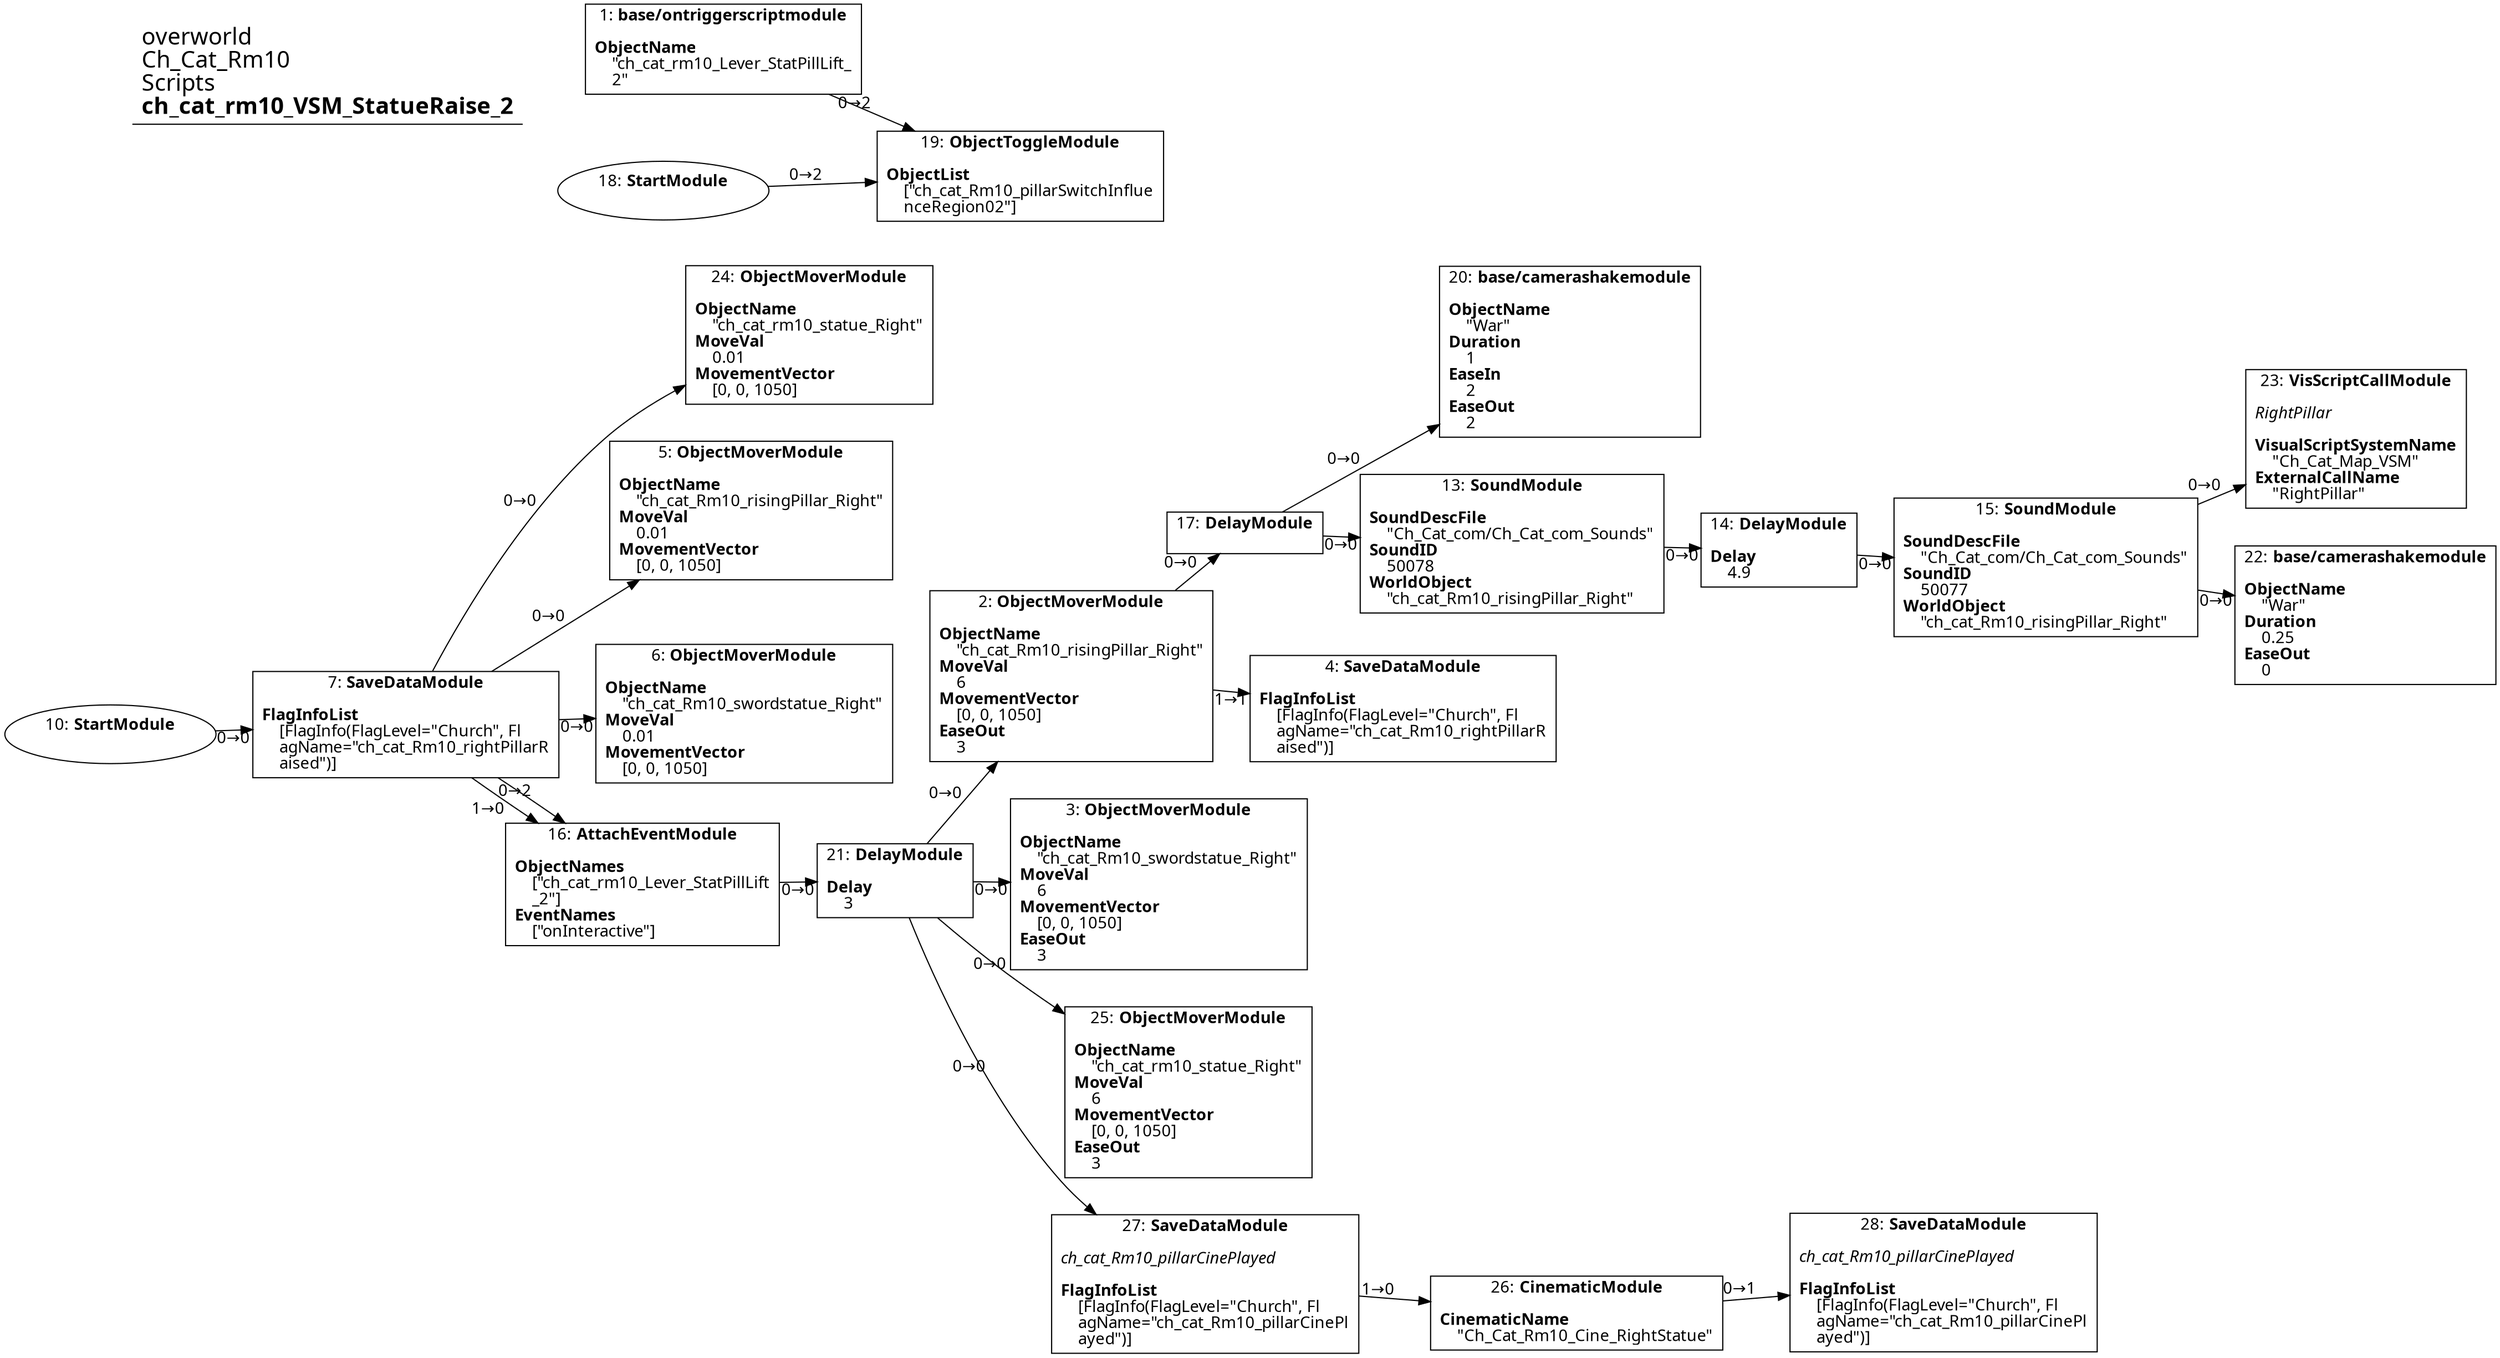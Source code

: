 digraph {
    layout = fdp;
    overlap = prism;
    sep = "+16";
    splines = spline;

    node [ shape = box ];

    graph [ fontname = "Segoe UI" ];
    node [ fontname = "Segoe UI" ];
    edge [ fontname = "Segoe UI" ];

    1 [ label = <1: <b>base/ontriggerscriptmodule</b><br/><br/><b>ObjectName</b><br align="left"/>    &quot;ch_cat_rm10_Lever_StatPillLift_<br align="left"/>    2&quot;<br align="left"/>> ];
    1 [ pos = "0.054,0.33!" ];
    1 -> 19 [ label = "0→2" ];

    2 [ label = <2: <b>ObjectMoverModule</b><br/><br/><b>ObjectName</b><br align="left"/>    &quot;ch_cat_Rm10_risingPillar_Right&quot;<br align="left"/><b>MoveVal</b><br align="left"/>    6<br align="left"/><b>MovementVector</b><br align="left"/>    [0, 0, 1050]<br align="left"/><b>EaseOut</b><br align="left"/>    3<br align="left"/>> ];
    2 [ pos = "0.665,-0.45600003!" ];
    2 -> 4 [ label = "1→1" ];
    2 -> 17 [ label = "0→0" ];

    3 [ label = <3: <b>ObjectMoverModule</b><br/><br/><b>ObjectName</b><br align="left"/>    &quot;ch_cat_Rm10_swordstatue_Right&quot;<br align="left"/><b>MoveVal</b><br align="left"/>    6<br align="left"/><b>MovementVector</b><br align="left"/>    [0, 0, 1050]<br align="left"/><b>EaseOut</b><br align="left"/>    3<br align="left"/>> ];
    3 [ pos = "0.666,-0.624!" ];

    4 [ label = <4: <b>SaveDataModule</b><br/><br/><b>FlagInfoList</b><br align="left"/>    [FlagInfo(FlagLevel=&quot;Church&quot;, Fl<br align="left"/>    agName=&quot;ch_cat_Rm10_rightPillarR<br align="left"/>    aised&quot;)]<br align="left"/>> ];
    4 [ pos = "0.94200003,-0.45600003!" ];

    5 [ label = <5: <b>ObjectMoverModule</b><br/><br/><b>ObjectName</b><br align="left"/>    &quot;ch_cat_Rm10_risingPillar_Right&quot;<br align="left"/><b>MoveVal</b><br align="left"/>    0.01<br align="left"/><b>MovementVector</b><br align="left"/>    [0, 0, 1050]<br align="left"/>> ];
    5 [ pos = "0.21700001,-0.28!" ];

    6 [ label = <6: <b>ObjectMoverModule</b><br/><br/><b>ObjectName</b><br align="left"/>    &quot;ch_cat_Rm10_swordstatue_Right&quot;<br align="left"/><b>MoveVal</b><br align="left"/>    0.01<br align="left"/><b>MovementVector</b><br align="left"/>    [0, 0, 1050]<br align="left"/>> ];
    6 [ pos = "0.21800001,-0.44500002!" ];

    7 [ label = <7: <b>SaveDataModule</b><br/><br/><b>FlagInfoList</b><br align="left"/>    [FlagInfo(FlagLevel=&quot;Church&quot;, Fl<br align="left"/>    agName=&quot;ch_cat_Rm10_rightPillarR<br align="left"/>    aised&quot;)]<br align="left"/>> ];
    7 [ pos = "-0.041,-0.44500002!" ];
    7 -> 5 [ label = "0→0" ];
    7 -> 6 [ label = "0→0" ];
    7 -> 16 [ label = "0→2" ];
    7 -> 16 [ label = "1→0" ];
    7 -> 24 [ label = "0→0" ];

    10 [ label = <10: <b>StartModule</b><br/><br/>> ];
    10 [ shape = oval ]
    10 [ pos = "-0.20300001,-0.44500002!" ];
    10 -> 7 [ label = "0→0" ];

    13 [ label = <13: <b>SoundModule</b><br/><br/><b>SoundDescFile</b><br align="left"/>    &quot;Ch_Cat_com/Ch_Cat_com_Sounds&quot;<br align="left"/><b>SoundID</b><br align="left"/>    50078<br align="left"/><b>WorldObject</b><br align="left"/>    &quot;ch_cat_Rm10_risingPillar_Right&quot;<br align="left"/>> ];
    13 [ pos = "1.125,-0.27100003!" ];
    13 -> 14 [ label = "0→0" ];

    14 [ label = <14: <b>DelayModule</b><br/><br/><b>Delay</b><br align="left"/>    4.9<br align="left"/>> ];
    14 [ pos = "1.309,-0.27100003!" ];
    14 -> 15 [ label = "0→0" ];

    15 [ label = <15: <b>SoundModule</b><br/><br/><b>SoundDescFile</b><br align="left"/>    &quot;Ch_Cat_com/Ch_Cat_com_Sounds&quot;<br align="left"/><b>SoundID</b><br align="left"/>    50077<br align="left"/><b>WorldObject</b><br align="left"/>    &quot;ch_cat_Rm10_risingPillar_Right&quot;<br align="left"/>> ];
    15 [ pos = "1.5020001,-0.27100003!" ];
    15 -> 22 [ label = "0→0" ];
    15 -> 23 [ label = "0→0" ];

    16 [ label = <16: <b>AttachEventModule</b><br/><br/><b>ObjectNames</b><br align="left"/>    [&quot;ch_cat_rm10_Lever_StatPillLift<br align="left"/>    _2&quot;]<br align="left"/><b>EventNames</b><br align="left"/>    [&quot;onInteractive&quot;]<br align="left"/>> ];
    16 [ pos = "0.223,-0.624!" ];
    16 -> 21 [ label = "0→0" ];

    17 [ label = <17: <b>DelayModule</b><br/><br/>> ];
    17 [ pos = "0.93600005,-0.27100003!" ];
    17 -> 13 [ label = "0→0" ];
    17 -> 20 [ label = "0→0" ];

    18 [ label = <18: <b>StartModule</b><br/><br/>> ];
    18 [ shape = oval ]
    18 [ pos = "0.053000003,0.187!" ];
    18 -> 19 [ label = "0→2" ];

    19 [ label = <19: <b>ObjectToggleModule</b><br/><br/><b>ObjectList</b><br align="left"/>    [&quot;ch_cat_Rm10_pillarSwitchInflue<br align="left"/>    nceRegion02&quot;]<br align="left"/>> ];
    19 [ pos = "0.28800002,0.23300001!" ];

    20 [ label = <20: <b>base/camerashakemodule</b><br/><br/><b>ObjectName</b><br align="left"/>    &quot;War&quot;<br align="left"/><b>Duration</b><br align="left"/>    1<br align="left"/><b>EaseIn</b><br align="left"/>    2<br align="left"/><b>EaseOut</b><br align="left"/>    2<br align="left"/>> ];
    20 [ pos = "1.1680001,-0.165!" ];

    21 [ label = <21: <b>DelayModule</b><br/><br/><b>Delay</b><br align="left"/>    3<br align="left"/>> ];
    21 [ pos = "0.45800003,-0.624!" ];
    21 -> 3 [ label = "0→0" ];
    21 -> 2 [ label = "0→0" ];
    21 -> 25 [ label = "0→0" ];
    21 -> 27 [ label = "0→0" ];

    22 [ label = <22: <b>base/camerashakemodule</b><br/><br/><b>ObjectName</b><br align="left"/>    &quot;War&quot;<br align="left"/><b>Duration</b><br align="left"/>    0.25<br align="left"/><b>EaseOut</b><br align="left"/>    0<br align="left"/>> ];
    22 [ pos = "1.692,-0.27100003!" ];

    23 [ label = <23: <b>VisScriptCallModule</b><br/><br/><i>RightPillar<br align="left"/></i><br align="left"/><b>VisualScriptSystemName</b><br align="left"/>    &quot;Ch_Cat_Map_VSM&quot;<br align="left"/><b>ExternalCallName</b><br align="left"/>    &quot;RightPillar&quot;<br align="left"/>> ];
    23 [ pos = "1.692,-0.19600001!" ];

    24 [ label = <24: <b>ObjectMoverModule</b><br/><br/><b>ObjectName</b><br align="left"/>    &quot;ch_cat_rm10_statue_Right&quot;<br align="left"/><b>MoveVal</b><br align="left"/>    0.01<br align="left"/><b>MovementVector</b><br align="left"/>    [0, 0, 1050]<br align="left"/>> ];
    24 [ pos = "0.22000001,-0.115!" ];

    25 [ label = <25: <b>ObjectMoverModule</b><br/><br/><b>ObjectName</b><br align="left"/>    &quot;ch_cat_rm10_statue_Right&quot;<br align="left"/><b>MoveVal</b><br align="left"/>    6<br align="left"/><b>MovementVector</b><br align="left"/>    [0, 0, 1050]<br align="left"/><b>EaseOut</b><br align="left"/>    3<br align="left"/>> ];
    25 [ pos = "0.665,-0.79700005!" ];

    26 [ label = <26: <b>CinematicModule</b><br/><br/><b>CinematicName</b><br align="left"/>    &quot;Ch_Cat_Rm10_Cine_RightStatue&quot;<br align="left"/>> ];
    26 [ pos = "0.878,-0.99700004!" ];
    26 -> 28 [ label = "0→1" ];

    27 [ label = <27: <b>SaveDataModule</b><br/><br/><i>ch_cat_Rm10_pillarCinePlayed<br align="left"/></i><br align="left"/><b>FlagInfoList</b><br align="left"/>    [FlagInfo(FlagLevel=&quot;Church&quot;, Fl<br align="left"/>    agName=&quot;ch_cat_Rm10_pillarCinePl<br align="left"/>    ayed&quot;)]<br align="left"/>> ];
    27 [ pos = "0.665,-0.97400004!" ];
    27 -> 26 [ label = "1→0" ];

    28 [ label = <28: <b>SaveDataModule</b><br/><br/><i>ch_cat_Rm10_pillarCinePlayed<br align="left"/></i><br align="left"/><b>FlagInfoList</b><br align="left"/>    [FlagInfo(FlagLevel=&quot;Church&quot;, Fl<br align="left"/>    agName=&quot;ch_cat_Rm10_pillarCinePl<br align="left"/>    ayed&quot;)]<br align="left"/>> ];
    28 [ pos = "1.0990001,-0.97400004!" ];

    title [ pos = "-0.20400001,0.33100003!" ];
    title [ shape = underline ];
    title [ label = <<font point-size="20">overworld<br align="left"/>Ch_Cat_Rm10<br align="left"/>Scripts<br align="left"/><b>ch_cat_rm10_VSM_StatueRaise_2</b><br align="left"/></font>> ];
}
